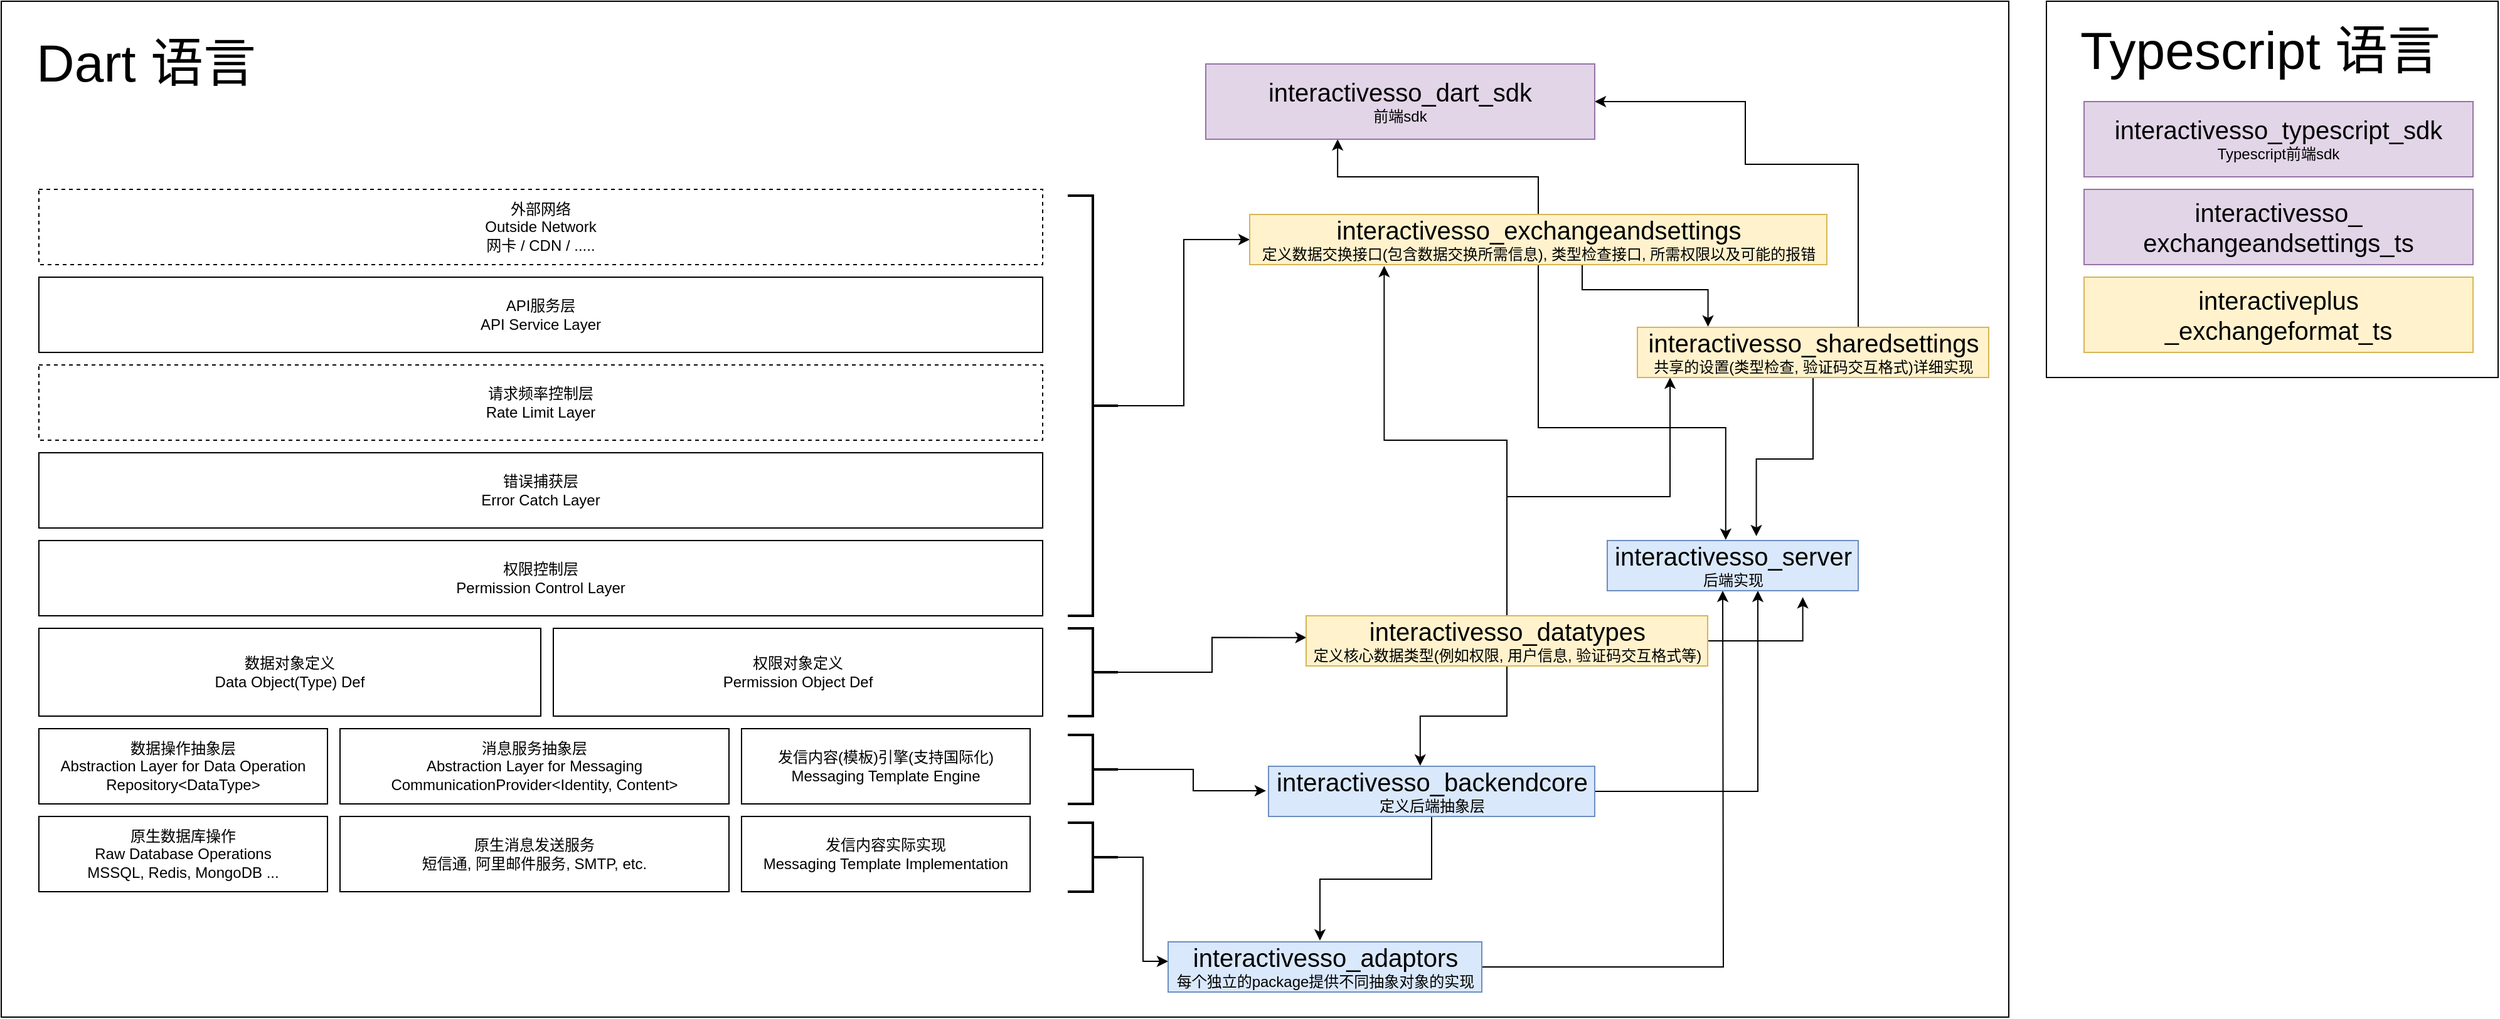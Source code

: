 <mxfile version="16.2.4" type="device"><diagram id="fQPV1K0l7mtGZtFuKaF8" name="Page-1"><mxGraphModel dx="920" dy="1715" grid="1" gridSize="10" guides="1" tooltips="1" connect="1" arrows="1" fold="1" page="1" pageScale="1" pageWidth="827" pageHeight="1169" math="0" shadow="0"><root><mxCell id="0"/><mxCell id="1" parent="0"/><mxCell id="_u3LuhFu9Qfruea2B_1p-5" value="" style="rounded=0;whiteSpace=wrap;html=1;fontSize=20;" vertex="1" parent="1"><mxGeometry x="70" y="-250" width="1600" height="810" as="geometry"/></mxCell><mxCell id="03YSs-gMAyM6Qt8o303c-1" value="&lt;div&gt;原生数据库操作&lt;/div&gt;&lt;div&gt;Raw Database Operations&lt;/div&gt;&lt;div&gt;MSSQL, Redis, MongoDB ...&lt;br&gt;&lt;/div&gt;" style="rounded=0;whiteSpace=wrap;html=1;" parent="1" vertex="1"><mxGeometry x="100" y="400" width="230" height="60" as="geometry"/></mxCell><mxCell id="03YSs-gMAyM6Qt8o303c-2" value="&lt;div&gt;原生消息发送服务&lt;/div&gt;&lt;div&gt;短信通, 阿里邮件服务, SMTP, etc.&lt;br&gt;&lt;/div&gt;" style="rounded=0;whiteSpace=wrap;html=1;" parent="1" vertex="1"><mxGeometry x="340" y="400" width="310" height="60" as="geometry"/></mxCell><mxCell id="03YSs-gMAyM6Qt8o303c-4" value="&lt;div&gt;数据操作抽象层&lt;/div&gt;&lt;div&gt;Abstraction Layer for Data Operation&lt;/div&gt;&lt;div&gt;Repository&amp;lt;DataType&amp;gt;&lt;br&gt;&lt;/div&gt;" style="rounded=0;whiteSpace=wrap;html=1;" parent="1" vertex="1"><mxGeometry x="100" y="330" width="230" height="60" as="geometry"/></mxCell><mxCell id="03YSs-gMAyM6Qt8o303c-5" value="&lt;div&gt;消息服务抽象层&lt;/div&gt;&lt;div&gt;Abstraction Layer for Messaging&lt;/div&gt;&lt;div&gt;CommunicationProvider&amp;lt;Identity, Content&amp;gt;&lt;br&gt;&lt;/div&gt;" style="rounded=0;whiteSpace=wrap;html=1;" parent="1" vertex="1"><mxGeometry x="340" y="330" width="310" height="60" as="geometry"/></mxCell><mxCell id="03YSs-gMAyM6Qt8o303c-6" value="&lt;div&gt;数据对象定义&lt;/div&gt;Data Object(Type) Def" style="rounded=0;whiteSpace=wrap;html=1;" parent="1" vertex="1"><mxGeometry x="100" y="250" width="400" height="70" as="geometry"/></mxCell><mxCell id="03YSs-gMAyM6Qt8o303c-7" value="&lt;div&gt;发信内容(模板)引擎(支持国际化)&lt;/div&gt;&lt;div&gt;Messaging Template Engine&lt;br&gt;&lt;/div&gt;" style="rounded=0;whiteSpace=wrap;html=1;" parent="1" vertex="1"><mxGeometry x="660" y="330" width="230" height="60" as="geometry"/></mxCell><mxCell id="03YSs-gMAyM6Qt8o303c-9" value="&lt;div&gt;权限对象定义&lt;/div&gt;&lt;div&gt;Permission Object Def&lt;br&gt;&lt;/div&gt;" style="rounded=0;whiteSpace=wrap;html=1;" parent="1" vertex="1"><mxGeometry x="510" y="250" width="390" height="70" as="geometry"/></mxCell><mxCell id="03YSs-gMAyM6Qt8o303c-10" value="&lt;div&gt;权限控制层&lt;/div&gt;Permission Control Layer" style="rounded=0;whiteSpace=wrap;html=1;" parent="1" vertex="1"><mxGeometry x="100" y="180" width="800" height="60" as="geometry"/></mxCell><mxCell id="03YSs-gMAyM6Qt8o303c-11" value="&lt;div&gt;错误捕获层&lt;/div&gt;&lt;div&gt;Error Catch Layer&lt;br&gt;&lt;/div&gt;" style="rounded=0;whiteSpace=wrap;html=1;" parent="1" vertex="1"><mxGeometry x="100" y="110" width="800" height="60" as="geometry"/></mxCell><mxCell id="03YSs-gMAyM6Qt8o303c-13" value="&lt;div&gt;请求频率控制层&lt;br&gt;&lt;/div&gt;&lt;div&gt;Rate Limit Layer&lt;/div&gt;" style="rounded=0;whiteSpace=wrap;html=1;dashed=1;" parent="1" vertex="1"><mxGeometry x="100" y="40" width="800" height="60" as="geometry"/></mxCell><mxCell id="03YSs-gMAyM6Qt8o303c-14" value="&lt;div&gt;API服务层&lt;/div&gt;&lt;div&gt;API Service Layer&lt;br&gt;&lt;/div&gt;" style="rounded=0;whiteSpace=wrap;html=1;" parent="1" vertex="1"><mxGeometry x="100" y="-30" width="800" height="60" as="geometry"/></mxCell><mxCell id="03YSs-gMAyM6Qt8o303c-15" value="&lt;div&gt;外部网络&lt;br&gt;&lt;/div&gt;&lt;div&gt;Outside Network&lt;/div&gt;&lt;div&gt;网卡 / CDN / .....&lt;br&gt;&lt;/div&gt;" style="rounded=0;whiteSpace=wrap;html=1;dashed=1;" parent="1" vertex="1"><mxGeometry x="100" y="-100" width="800" height="60" as="geometry"/></mxCell><mxCell id="srlo-DIhOXkfdqwSq0_G-8" style="edgeStyle=orthogonalEdgeStyle;rounded=0;orthogonalLoop=1;jettySize=auto;html=1;exitX=0;exitY=0.5;exitDx=0;exitDy=0;exitPerimeter=0;fontSize=20;" parent="1" source="srlo-DIhOXkfdqwSq0_G-2" target="srlo-DIhOXkfdqwSq0_G-3" edge="1"><mxGeometry relative="1" as="geometry"/></mxCell><mxCell id="srlo-DIhOXkfdqwSq0_G-2" value="" style="strokeWidth=2;html=1;shape=mxgraph.flowchart.annotation_2;align=left;labelPosition=right;pointerEvents=1;rotation=-180;" parent="1" vertex="1"><mxGeometry x="920" y="-95" width="40" height="335" as="geometry"/></mxCell><mxCell id="srlo-DIhOXkfdqwSq0_G-25" style="edgeStyle=orthogonalEdgeStyle;rounded=0;orthogonalLoop=1;jettySize=auto;html=1;fontSize=20;entryX=0.472;entryY=-0.014;entryDx=0;entryDy=0;entryPerimeter=0;" parent="1" source="srlo-DIhOXkfdqwSq0_G-3" target="srlo-DIhOXkfdqwSq0_G-21" edge="1"><mxGeometry relative="1" as="geometry"><mxPoint x="1440" y="160" as="targetPoint"/><Array as="points"><mxPoint x="1295" y="90"/><mxPoint x="1444" y="90"/></Array></mxGeometry></mxCell><mxCell id="srlo-DIhOXkfdqwSq0_G-27" style="edgeStyle=orthogonalEdgeStyle;rounded=0;orthogonalLoop=1;jettySize=auto;html=1;fontSize=20;entryX=0.201;entryY=-0.014;entryDx=0;entryDy=0;entryPerimeter=0;" parent="1" source="srlo-DIhOXkfdqwSq0_G-3" target="srlo-DIhOXkfdqwSq0_G-26" edge="1"><mxGeometry relative="1" as="geometry"><mxPoint x="1480" y="-20" as="targetPoint"/><Array as="points"><mxPoint x="1330" y="-20"/><mxPoint x="1430" y="-20"/></Array></mxGeometry></mxCell><mxCell id="_u3LuhFu9Qfruea2B_1p-2" style="edgeStyle=orthogonalEdgeStyle;rounded=0;orthogonalLoop=1;jettySize=auto;html=1;entryX=0.339;entryY=1;entryDx=0;entryDy=0;entryPerimeter=0;fontSize=20;" edge="1" parent="1" source="srlo-DIhOXkfdqwSq0_G-3" target="_u3LuhFu9Qfruea2B_1p-1"><mxGeometry relative="1" as="geometry"/></mxCell><mxCell id="srlo-DIhOXkfdqwSq0_G-3" value="&lt;div&gt;&lt;font style=&quot;font-size: 20px&quot;&gt;interactivesso_exchangeandsettings&lt;/font&gt;&lt;/div&gt;定义数据交换接口(包含数据交换所需信息), 类型检查接口, 所需权限以及可能的报错" style="text;html=1;resizable=0;autosize=1;align=center;verticalAlign=middle;points=[];fillColor=#fff2cc;strokeColor=#d6b656;rounded=0;" parent="1" vertex="1"><mxGeometry x="1065" y="-80" width="460" height="40" as="geometry"/></mxCell><mxCell id="srlo-DIhOXkfdqwSq0_G-6" style="edgeStyle=orthogonalEdgeStyle;rounded=0;orthogonalLoop=1;jettySize=auto;html=1;exitX=0;exitY=0.5;exitDx=0;exitDy=0;exitPerimeter=0;entryX=0.001;entryY=0.433;entryDx=0;entryDy=0;entryPerimeter=0;fontSize=20;" parent="1" source="srlo-DIhOXkfdqwSq0_G-4" target="srlo-DIhOXkfdqwSq0_G-5" edge="1"><mxGeometry relative="1" as="geometry"/></mxCell><mxCell id="srlo-DIhOXkfdqwSq0_G-4" value="" style="strokeWidth=2;html=1;shape=mxgraph.flowchart.annotation_2;align=left;labelPosition=right;pointerEvents=1;rotation=-180;" parent="1" vertex="1"><mxGeometry x="920" y="250" width="40" height="70" as="geometry"/></mxCell><mxCell id="srlo-DIhOXkfdqwSq0_G-18" value="" style="edgeStyle=orthogonalEdgeStyle;rounded=0;orthogonalLoop=1;jettySize=auto;html=1;entryX=0.465;entryY=-0.012;entryDx=0;entryDy=0;entryPerimeter=0;fontSize=20;" parent="1" source="srlo-DIhOXkfdqwSq0_G-5" target="srlo-DIhOXkfdqwSq0_G-12" edge="1"><mxGeometry x="-0.327" relative="1" as="geometry"><mxPoint as="offset"/></mxGeometry></mxCell><mxCell id="srlo-DIhOXkfdqwSq0_G-24" value="" style="edgeStyle=orthogonalEdgeStyle;rounded=0;orthogonalLoop=1;jettySize=auto;html=1;entryX=0.779;entryY=1.129;entryDx=0;entryDy=0;entryPerimeter=0;fontSize=20;" parent="1" source="srlo-DIhOXkfdqwSq0_G-5" target="srlo-DIhOXkfdqwSq0_G-21" edge="1"><mxGeometry x="0.538" y="-14" relative="1" as="geometry"><Array as="points"><mxPoint x="1506" y="260"/></Array><mxPoint as="offset"/></mxGeometry></mxCell><mxCell id="KcLzeeW-W7_8fnFHGrBt-1" style="edgeStyle=orthogonalEdgeStyle;rounded=0;orthogonalLoop=1;jettySize=auto;html=1;entryX=0.093;entryY=1;entryDx=0;entryDy=0;entryPerimeter=0;" parent="1" source="srlo-DIhOXkfdqwSq0_G-5" target="srlo-DIhOXkfdqwSq0_G-26" edge="1"><mxGeometry relative="1" as="geometry"/></mxCell><mxCell id="KcLzeeW-W7_8fnFHGrBt-2" style="edgeStyle=orthogonalEdgeStyle;rounded=0;orthogonalLoop=1;jettySize=auto;html=1;entryX=0.233;entryY=1.025;entryDx=0;entryDy=0;entryPerimeter=0;" parent="1" source="srlo-DIhOXkfdqwSq0_G-5" target="srlo-DIhOXkfdqwSq0_G-3" edge="1"><mxGeometry relative="1" as="geometry"/></mxCell><mxCell id="srlo-DIhOXkfdqwSq0_G-5" value="&lt;div&gt;&lt;font style=&quot;font-size: 20px&quot;&gt;interactivesso_datatypes&lt;/font&gt;&lt;/div&gt;定义核心数据类型(例如权限, 用户信息, 验证码交互格式等)" style="text;html=1;resizable=0;autosize=1;align=center;verticalAlign=middle;points=[];fillColor=#fff2cc;strokeColor=#d6b656;rounded=0;" parent="1" vertex="1"><mxGeometry x="1110" y="240" width="320" height="40" as="geometry"/></mxCell><mxCell id="srlo-DIhOXkfdqwSq0_G-9" value="&lt;div&gt;发信内容实际实现&lt;/div&gt;&lt;div&gt;Messaging Template Implementation&lt;br&gt;&lt;/div&gt;" style="rounded=0;whiteSpace=wrap;html=1;" parent="1" vertex="1"><mxGeometry x="660" y="400" width="230" height="60" as="geometry"/></mxCell><mxCell id="srlo-DIhOXkfdqwSq0_G-13" style="edgeStyle=orthogonalEdgeStyle;rounded=0;orthogonalLoop=1;jettySize=auto;html=1;exitX=0;exitY=0.5;exitDx=0;exitDy=0;exitPerimeter=0;entryX=-0.008;entryY=0.488;entryDx=0;entryDy=0;entryPerimeter=0;fontSize=20;" parent="1" source="srlo-DIhOXkfdqwSq0_G-11" target="srlo-DIhOXkfdqwSq0_G-12" edge="1"><mxGeometry relative="1" as="geometry"/></mxCell><mxCell id="srlo-DIhOXkfdqwSq0_G-11" value="" style="strokeWidth=2;html=1;shape=mxgraph.flowchart.annotation_2;align=left;labelPosition=right;pointerEvents=1;rotation=-180;" parent="1" vertex="1"><mxGeometry x="920" y="335" width="40" height="55" as="geometry"/></mxCell><mxCell id="srlo-DIhOXkfdqwSq0_G-17" value="" style="edgeStyle=orthogonalEdgeStyle;rounded=0;orthogonalLoop=1;jettySize=auto;html=1;entryX=0.484;entryY=-0.025;entryDx=0;entryDy=0;entryPerimeter=0;fontSize=20;" parent="1" source="srlo-DIhOXkfdqwSq0_G-12" target="srlo-DIhOXkfdqwSq0_G-15" edge="1"><mxGeometry relative="1" as="geometry"/></mxCell><mxCell id="srlo-DIhOXkfdqwSq0_G-22" value="" style="edgeStyle=orthogonalEdgeStyle;rounded=0;orthogonalLoop=1;jettySize=auto;html=1;fontSize=20;entryX=0.6;entryY=1;entryDx=0;entryDy=0;entryPerimeter=0;" parent="1" source="srlo-DIhOXkfdqwSq0_G-12" target="srlo-DIhOXkfdqwSq0_G-21" edge="1"><mxGeometry x="0.035" y="-30" relative="1" as="geometry"><mxPoint x="1560" y="230" as="targetPoint"/><mxPoint as="offset"/></mxGeometry></mxCell><mxCell id="srlo-DIhOXkfdqwSq0_G-12" value="&lt;div&gt;&lt;font style=&quot;font-size: 20px&quot;&gt;interactivesso_backendcore&lt;/font&gt;&lt;/div&gt;定义后端抽象层" style="text;html=1;resizable=0;autosize=1;align=center;verticalAlign=middle;points=[];fillColor=#dae8fc;strokeColor=#6c8ebf;rounded=0;" parent="1" vertex="1"><mxGeometry x="1080" y="360" width="260" height="40" as="geometry"/></mxCell><mxCell id="srlo-DIhOXkfdqwSq0_G-16" style="edgeStyle=orthogonalEdgeStyle;rounded=0;orthogonalLoop=1;jettySize=auto;html=1;exitX=0;exitY=0.5;exitDx=0;exitDy=0;exitPerimeter=0;entryX=0;entryY=0.388;entryDx=0;entryDy=0;entryPerimeter=0;fontSize=20;" parent="1" source="srlo-DIhOXkfdqwSq0_G-14" target="srlo-DIhOXkfdqwSq0_G-15" edge="1"><mxGeometry relative="1" as="geometry"/></mxCell><mxCell id="srlo-DIhOXkfdqwSq0_G-14" value="" style="strokeWidth=2;html=1;shape=mxgraph.flowchart.annotation_2;align=left;labelPosition=right;pointerEvents=1;rotation=-180;" parent="1" vertex="1"><mxGeometry x="920" y="405" width="40" height="55" as="geometry"/></mxCell><mxCell id="srlo-DIhOXkfdqwSq0_G-23" value="" style="edgeStyle=orthogonalEdgeStyle;rounded=0;orthogonalLoop=1;jettySize=auto;html=1;fontSize=20;" parent="1" source="srlo-DIhOXkfdqwSq0_G-15" edge="1"><mxGeometry relative="1" as="geometry"><mxPoint x="1442" y="220" as="targetPoint"/></mxGeometry></mxCell><mxCell id="srlo-DIhOXkfdqwSq0_G-15" value="&lt;div&gt;&lt;font style=&quot;font-size: 20px&quot;&gt;interactivesso_adaptors&lt;/font&gt;&lt;/div&gt;每个独立的package提供不同抽象对象的实现" style="text;html=1;resizable=0;autosize=1;align=center;verticalAlign=middle;points=[];fillColor=#dae8fc;strokeColor=#6c8ebf;rounded=0;" parent="1" vertex="1"><mxGeometry x="1000" y="500" width="250" height="40" as="geometry"/></mxCell><mxCell id="srlo-DIhOXkfdqwSq0_G-21" value="&lt;div&gt;&lt;font style=&quot;font-size: 20px&quot;&gt;interactivesso_server&lt;/font&gt;&lt;/div&gt;后端实现" style="text;html=1;resizable=0;autosize=1;align=center;verticalAlign=middle;points=[];fillColor=#dae8fc;strokeColor=#6c8ebf;rounded=0;" parent="1" vertex="1"><mxGeometry x="1350" y="180" width="200" height="40" as="geometry"/></mxCell><mxCell id="srlo-DIhOXkfdqwSq0_G-28" style="edgeStyle=orthogonalEdgeStyle;rounded=0;orthogonalLoop=1;jettySize=auto;html=1;fontSize=20;entryX=0.594;entryY=-0.086;entryDx=0;entryDy=0;entryPerimeter=0;" parent="1" source="srlo-DIhOXkfdqwSq0_G-26" target="srlo-DIhOXkfdqwSq0_G-21" edge="1"><mxGeometry relative="1" as="geometry"><mxPoint x="1460" y="170" as="targetPoint"/></mxGeometry></mxCell><mxCell id="_u3LuhFu9Qfruea2B_1p-3" style="edgeStyle=orthogonalEdgeStyle;rounded=0;orthogonalLoop=1;jettySize=auto;html=1;fontSize=20;entryX=1;entryY=0.5;entryDx=0;entryDy=0;" edge="1" parent="1" source="srlo-DIhOXkfdqwSq0_G-26" target="_u3LuhFu9Qfruea2B_1p-1"><mxGeometry relative="1" as="geometry"><mxPoint x="1420" y="-170" as="targetPoint"/><Array as="points"><mxPoint x="1550" y="-120"/><mxPoint x="1460" y="-120"/><mxPoint x="1460" y="-170"/></Array></mxGeometry></mxCell><mxCell id="srlo-DIhOXkfdqwSq0_G-26" value="&lt;div&gt;&lt;font style=&quot;font-size: 20px&quot;&gt;interactivesso_sharedsettings&lt;/font&gt;&lt;/div&gt;共享的设置(类型检查, 验证码交互格式)详细实现" style="text;html=1;resizable=0;autosize=1;align=center;verticalAlign=middle;points=[];fillColor=#fff2cc;strokeColor=#d6b656;rounded=0;" parent="1" vertex="1"><mxGeometry x="1374" y="10" width="280" height="40" as="geometry"/></mxCell><mxCell id="_u3LuhFu9Qfruea2B_1p-1" value="&lt;p style=&quot;line-height: 1.2&quot;&gt;&lt;/p&gt;&lt;div&gt;&lt;font style=&quot;font-size: 20px&quot;&gt;interactivesso_dart_sdk&lt;/font&gt;&lt;/div&gt;&lt;div&gt;前端sdk&lt;br&gt;&lt;/div&gt;&lt;p&gt;&lt;/p&gt;" style="rounded=0;whiteSpace=wrap;html=1;fillColor=#e1d5e7;strokeColor=#9673a6;" vertex="1" parent="1"><mxGeometry x="1030" y="-200" width="310" height="60" as="geometry"/></mxCell><mxCell id="_u3LuhFu9Qfruea2B_1p-6" value="&lt;font style=&quot;font-size: 42px&quot;&gt;Dart 语言&lt;br&gt;&lt;/font&gt;" style="text;html=1;resizable=0;autosize=1;align=center;verticalAlign=middle;points=[];fillColor=none;strokeColor=none;rounded=0;fontSize=20;" vertex="1" parent="1"><mxGeometry x="90" y="-220" width="190" height="40" as="geometry"/></mxCell><mxCell id="_u3LuhFu9Qfruea2B_1p-7" value="" style="rounded=0;whiteSpace=wrap;html=1;fontSize=42;" vertex="1" parent="1"><mxGeometry x="1700" y="-250" width="360" height="300" as="geometry"/></mxCell><mxCell id="_u3LuhFu9Qfruea2B_1p-8" value="&lt;font style=&quot;font-size: 42px&quot;&gt;Typescript 语言&lt;br&gt;&lt;/font&gt;" style="text;html=1;resizable=0;autosize=1;align=center;verticalAlign=middle;points=[];fillColor=none;strokeColor=none;rounded=0;fontSize=20;" vertex="1" parent="1"><mxGeometry x="1720" y="-230" width="300" height="40" as="geometry"/></mxCell><mxCell id="_u3LuhFu9Qfruea2B_1p-11" value="&lt;p style=&quot;line-height: 1.2&quot;&gt;&lt;/p&gt;&lt;div&gt;&lt;font style=&quot;font-size: 20px&quot;&gt;interactivesso_typescript_sdk&lt;/font&gt;&lt;/div&gt;&lt;div&gt;Typescript前端sdk&lt;br&gt;&lt;/div&gt;&lt;p&gt;&lt;/p&gt;" style="rounded=0;whiteSpace=wrap;html=1;fillColor=#e1d5e7;strokeColor=#9673a6;" vertex="1" parent="1"><mxGeometry x="1730" y="-170" width="310" height="60" as="geometry"/></mxCell><mxCell id="_u3LuhFu9Qfruea2B_1p-12" value="&lt;div&gt;interactiveplus&lt;/div&gt;&lt;div&gt;_exchangeformat_ts&lt;/div&gt;" style="rounded=0;whiteSpace=wrap;html=1;fillColor=#fff2cc;strokeColor=#d6b656;fontSize=20;" vertex="1" parent="1"><mxGeometry x="1730" y="-30" width="310" height="60" as="geometry"/></mxCell><mxCell id="_u3LuhFu9Qfruea2B_1p-14" value="&lt;div&gt;interactivesso_&lt;/div&gt;&lt;div&gt;exchangeandsettings_ts&lt;/div&gt;" style="rounded=0;whiteSpace=wrap;html=1;fillColor=#e1d5e7;strokeColor=#9673a6;fontSize=20;" vertex="1" parent="1"><mxGeometry x="1730" y="-100" width="310" height="60" as="geometry"/></mxCell></root></mxGraphModel></diagram></mxfile>